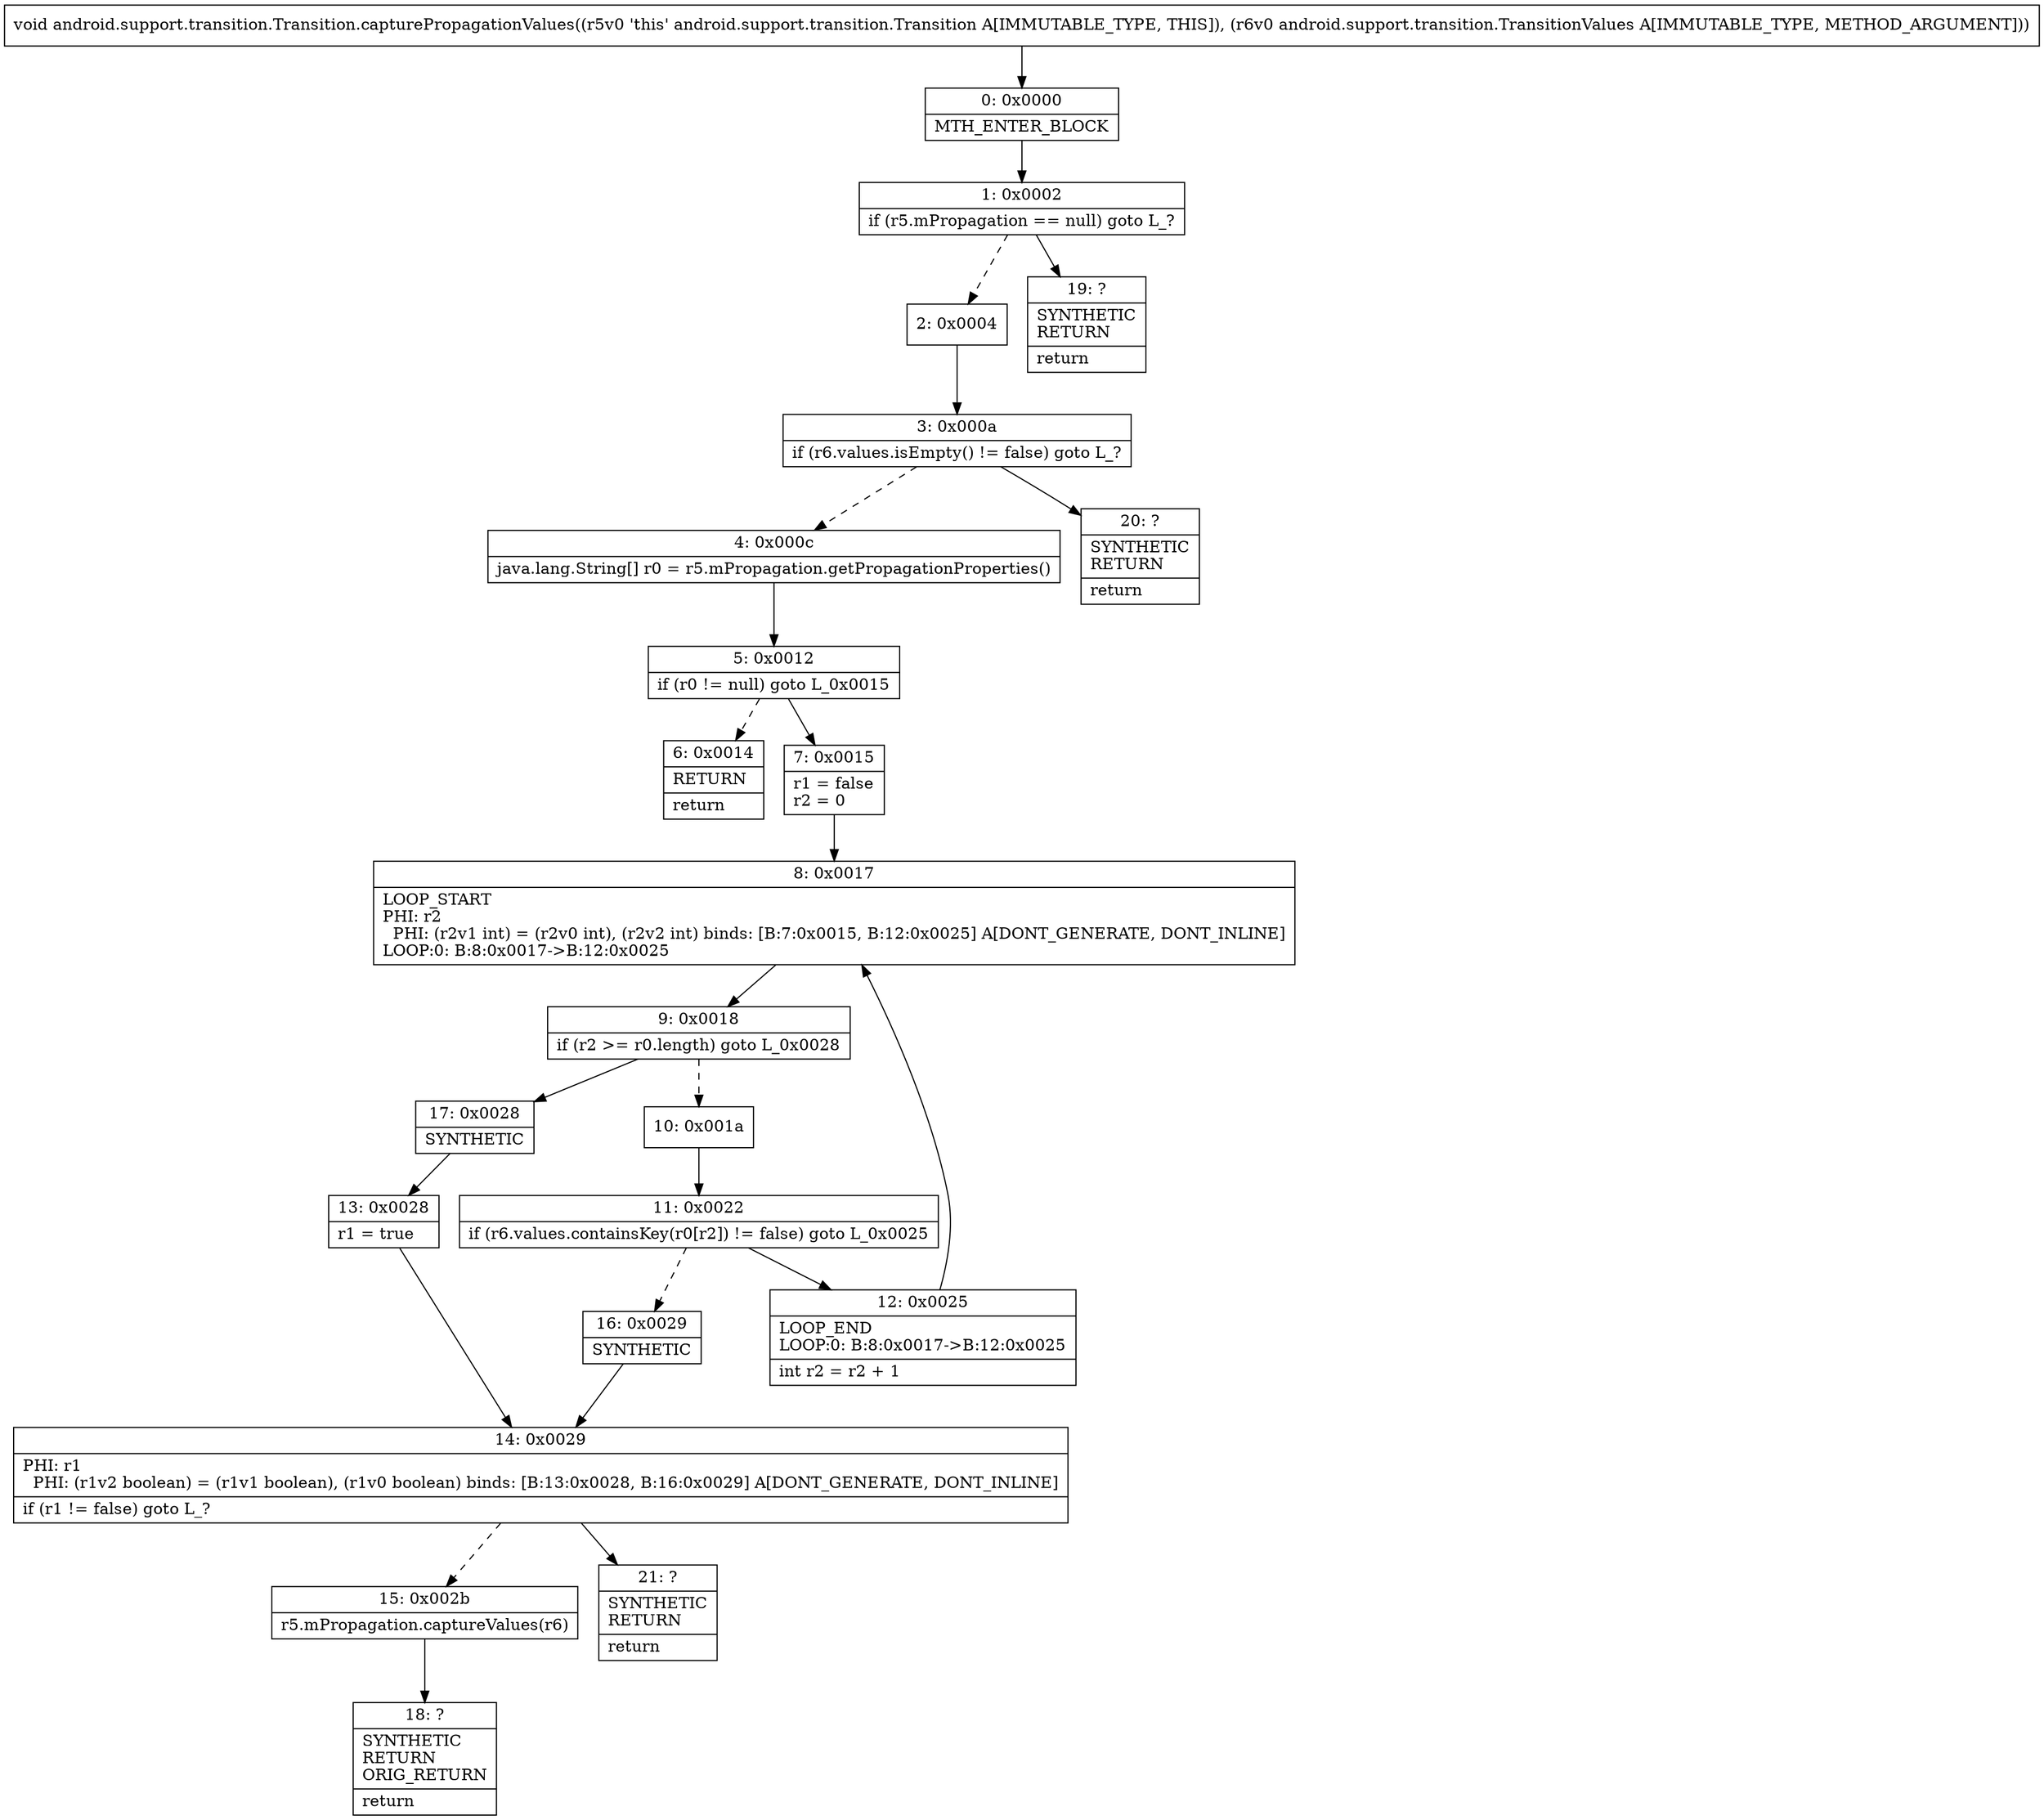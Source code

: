 digraph "CFG forandroid.support.transition.Transition.capturePropagationValues(Landroid\/support\/transition\/TransitionValues;)V" {
Node_0 [shape=record,label="{0\:\ 0x0000|MTH_ENTER_BLOCK\l}"];
Node_1 [shape=record,label="{1\:\ 0x0002|if (r5.mPropagation == null) goto L_?\l}"];
Node_2 [shape=record,label="{2\:\ 0x0004}"];
Node_3 [shape=record,label="{3\:\ 0x000a|if (r6.values.isEmpty() != false) goto L_?\l}"];
Node_4 [shape=record,label="{4\:\ 0x000c|java.lang.String[] r0 = r5.mPropagation.getPropagationProperties()\l}"];
Node_5 [shape=record,label="{5\:\ 0x0012|if (r0 != null) goto L_0x0015\l}"];
Node_6 [shape=record,label="{6\:\ 0x0014|RETURN\l|return\l}"];
Node_7 [shape=record,label="{7\:\ 0x0015|r1 = false\lr2 = 0\l}"];
Node_8 [shape=record,label="{8\:\ 0x0017|LOOP_START\lPHI: r2 \l  PHI: (r2v1 int) = (r2v0 int), (r2v2 int) binds: [B:7:0x0015, B:12:0x0025] A[DONT_GENERATE, DONT_INLINE]\lLOOP:0: B:8:0x0017\-\>B:12:0x0025\l}"];
Node_9 [shape=record,label="{9\:\ 0x0018|if (r2 \>= r0.length) goto L_0x0028\l}"];
Node_10 [shape=record,label="{10\:\ 0x001a}"];
Node_11 [shape=record,label="{11\:\ 0x0022|if (r6.values.containsKey(r0[r2]) != false) goto L_0x0025\l}"];
Node_12 [shape=record,label="{12\:\ 0x0025|LOOP_END\lLOOP:0: B:8:0x0017\-\>B:12:0x0025\l|int r2 = r2 + 1\l}"];
Node_13 [shape=record,label="{13\:\ 0x0028|r1 = true\l}"];
Node_14 [shape=record,label="{14\:\ 0x0029|PHI: r1 \l  PHI: (r1v2 boolean) = (r1v1 boolean), (r1v0 boolean) binds: [B:13:0x0028, B:16:0x0029] A[DONT_GENERATE, DONT_INLINE]\l|if (r1 != false) goto L_?\l}"];
Node_15 [shape=record,label="{15\:\ 0x002b|r5.mPropagation.captureValues(r6)\l}"];
Node_16 [shape=record,label="{16\:\ 0x0029|SYNTHETIC\l}"];
Node_17 [shape=record,label="{17\:\ 0x0028|SYNTHETIC\l}"];
Node_18 [shape=record,label="{18\:\ ?|SYNTHETIC\lRETURN\lORIG_RETURN\l|return\l}"];
Node_19 [shape=record,label="{19\:\ ?|SYNTHETIC\lRETURN\l|return\l}"];
Node_20 [shape=record,label="{20\:\ ?|SYNTHETIC\lRETURN\l|return\l}"];
Node_21 [shape=record,label="{21\:\ ?|SYNTHETIC\lRETURN\l|return\l}"];
MethodNode[shape=record,label="{void android.support.transition.Transition.capturePropagationValues((r5v0 'this' android.support.transition.Transition A[IMMUTABLE_TYPE, THIS]), (r6v0 android.support.transition.TransitionValues A[IMMUTABLE_TYPE, METHOD_ARGUMENT])) }"];
MethodNode -> Node_0;
Node_0 -> Node_1;
Node_1 -> Node_2[style=dashed];
Node_1 -> Node_19;
Node_2 -> Node_3;
Node_3 -> Node_4[style=dashed];
Node_3 -> Node_20;
Node_4 -> Node_5;
Node_5 -> Node_6[style=dashed];
Node_5 -> Node_7;
Node_7 -> Node_8;
Node_8 -> Node_9;
Node_9 -> Node_10[style=dashed];
Node_9 -> Node_17;
Node_10 -> Node_11;
Node_11 -> Node_12;
Node_11 -> Node_16[style=dashed];
Node_12 -> Node_8;
Node_13 -> Node_14;
Node_14 -> Node_15[style=dashed];
Node_14 -> Node_21;
Node_15 -> Node_18;
Node_16 -> Node_14;
Node_17 -> Node_13;
}

